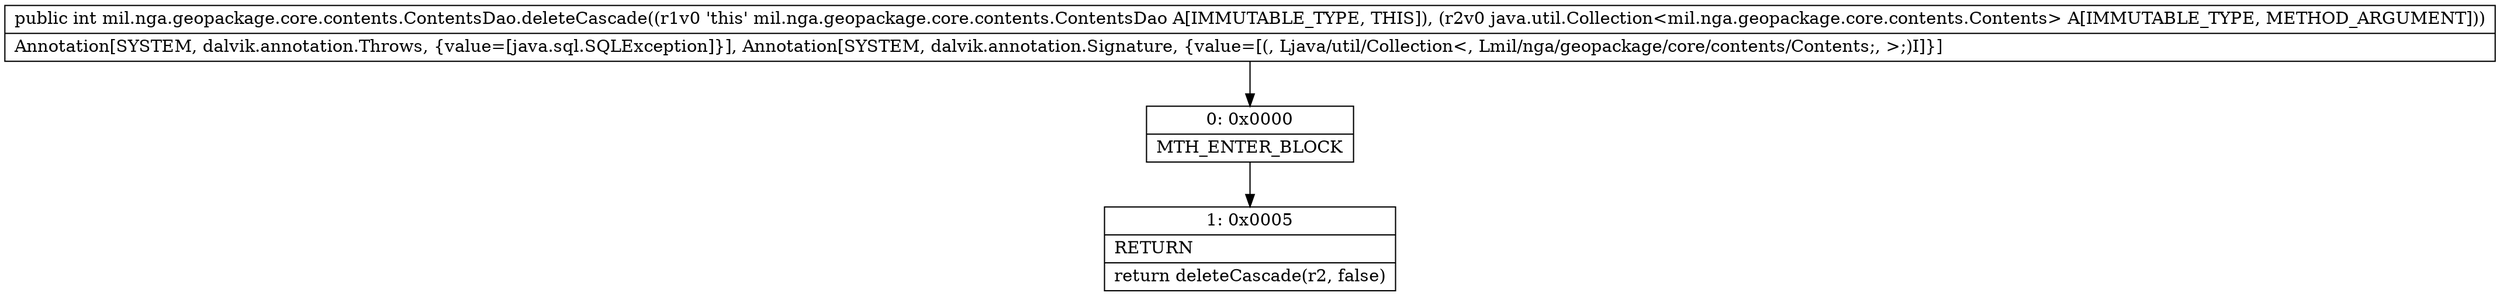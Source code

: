 digraph "CFG formil.nga.geopackage.core.contents.ContentsDao.deleteCascade(Ljava\/util\/Collection;)I" {
Node_0 [shape=record,label="{0\:\ 0x0000|MTH_ENTER_BLOCK\l}"];
Node_1 [shape=record,label="{1\:\ 0x0005|RETURN\l|return deleteCascade(r2, false)\l}"];
MethodNode[shape=record,label="{public int mil.nga.geopackage.core.contents.ContentsDao.deleteCascade((r1v0 'this' mil.nga.geopackage.core.contents.ContentsDao A[IMMUTABLE_TYPE, THIS]), (r2v0 java.util.Collection\<mil.nga.geopackage.core.contents.Contents\> A[IMMUTABLE_TYPE, METHOD_ARGUMENT]))  | Annotation[SYSTEM, dalvik.annotation.Throws, \{value=[java.sql.SQLException]\}], Annotation[SYSTEM, dalvik.annotation.Signature, \{value=[(, Ljava\/util\/Collection\<, Lmil\/nga\/geopackage\/core\/contents\/Contents;, \>;)I]\}]\l}"];
MethodNode -> Node_0;
Node_0 -> Node_1;
}

